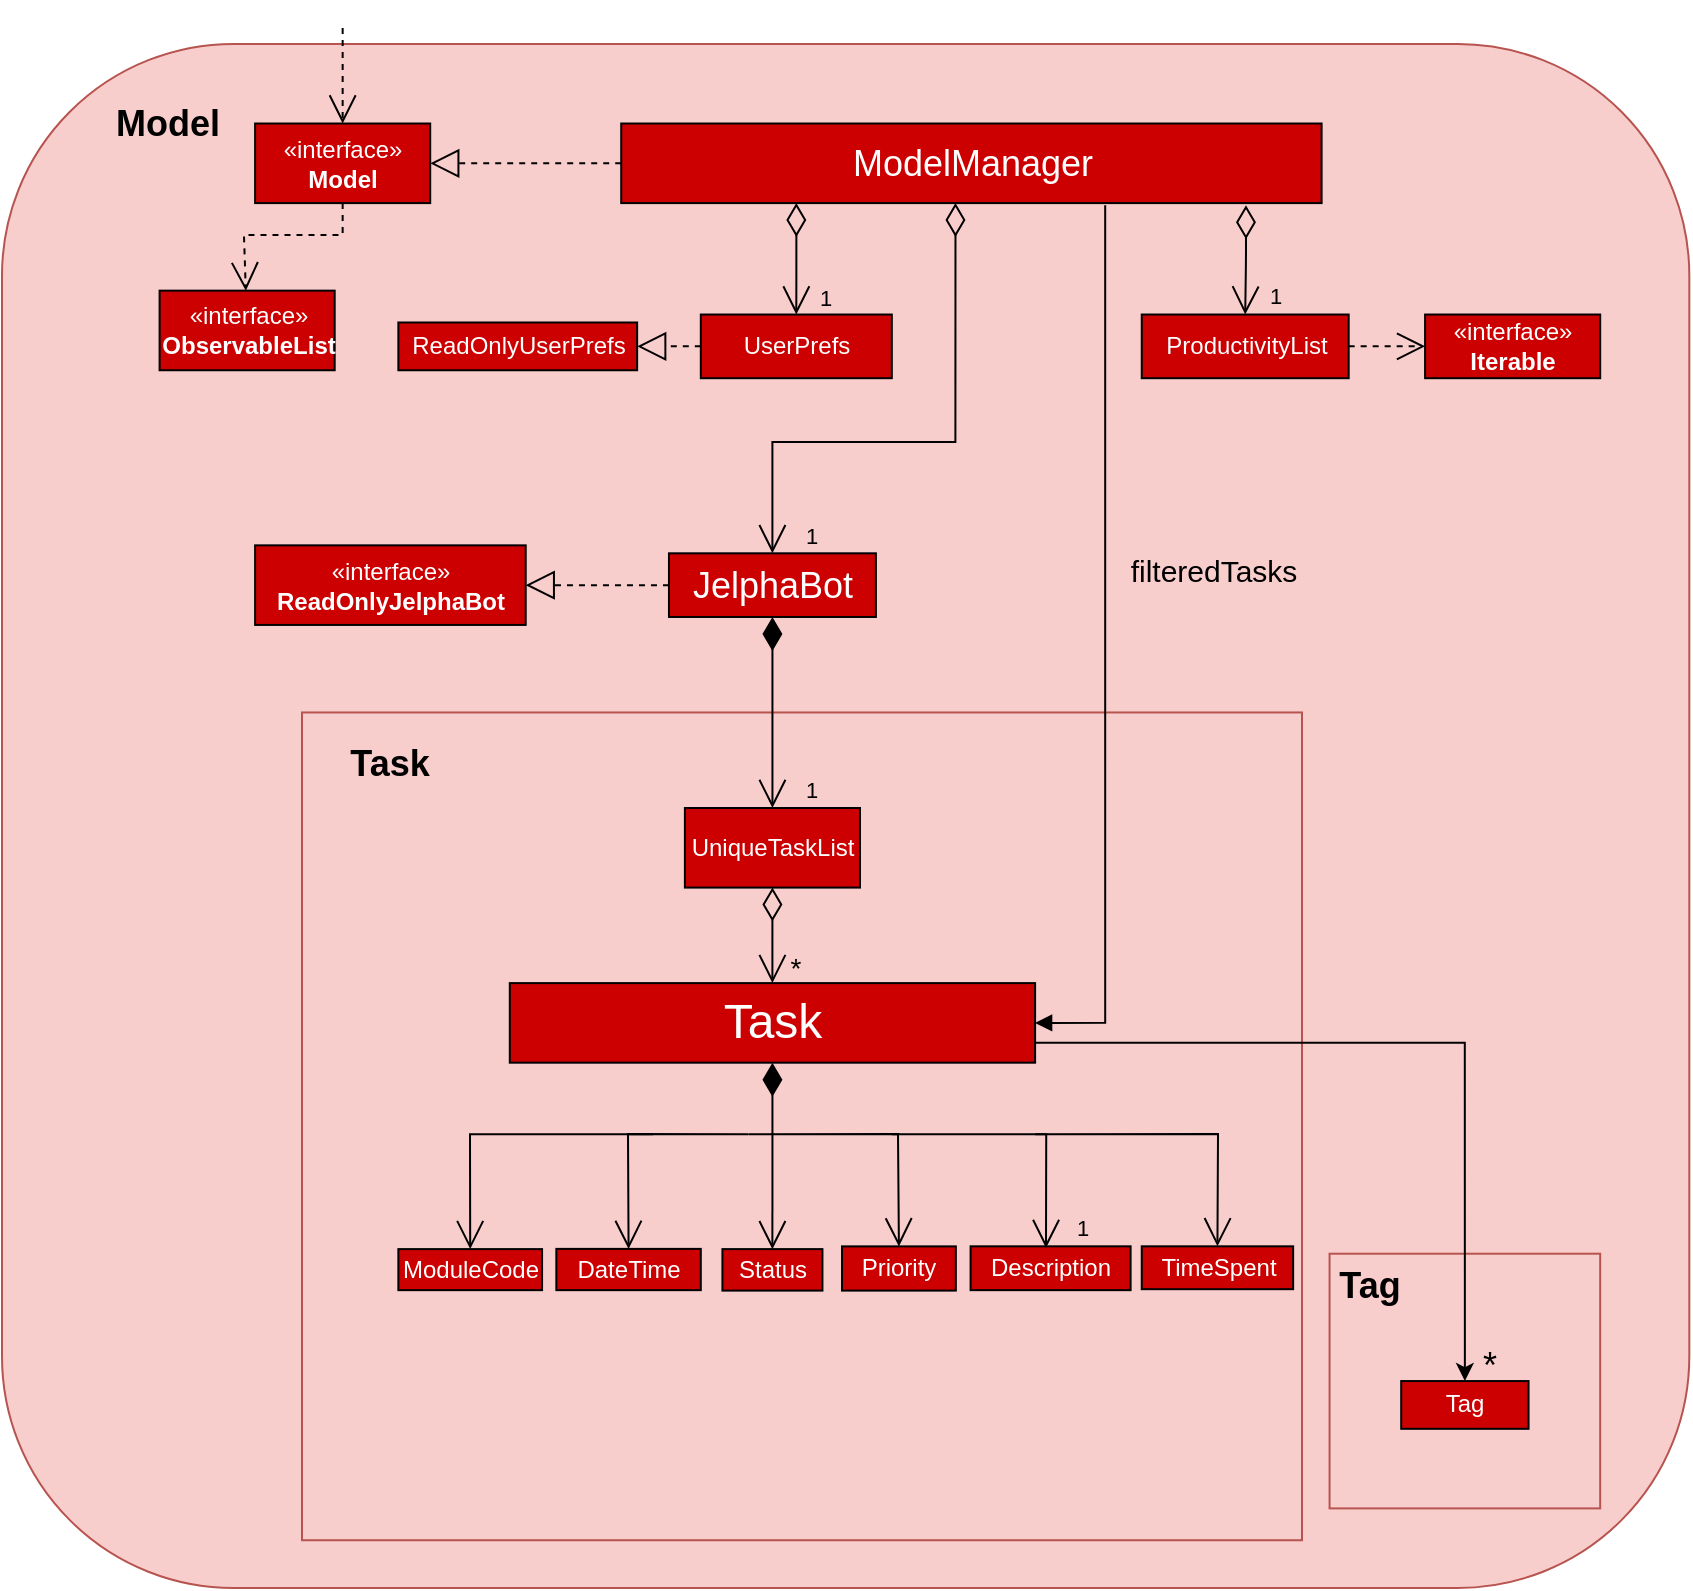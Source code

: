 <mxfile version="12.9.9" type="device"><diagram name="Page-1" id="929967ad-93f9-6ef4-fab6-5d389245f69c"><mxGraphModel dx="1437" dy="909" grid="1" gridSize="10" guides="1" tooltips="1" connect="1" arrows="1" fold="1" page="1" pageScale="1.5" pageWidth="1169" pageHeight="826" background="none" math="0" shadow="0"><root><mxCell id="0" style=";html=1;"/><mxCell id="1" style=";html=1;" parent="0"/><mxCell id="aXeWu07LrjrbVsREpI8M-2" value="" style="rounded=1;whiteSpace=wrap;html=1;fillColor=#f8cecc;strokeColor=#b85450;" parent="1" vertex="1"><mxGeometry x="770" y="97.959" width="843.66" height="772.041" as="geometry"/></mxCell><mxCell id="ubbYX55TN4YSJDiMVDK7-71" value="" style="rounded=0;whiteSpace=wrap;html=1;shadow=0;fillColor=#f8cecc;strokeColor=#b85450;" parent="1" vertex="1"><mxGeometry x="1433.785" y="702.857" width="135.304" height="127.347" as="geometry"/></mxCell><mxCell id="ubbYX55TN4YSJDiMVDK7-61" value="" style="rounded=0;whiteSpace=wrap;html=1;shadow=0;fillColor=#f8cecc;strokeColor=#b85450;" parent="1" vertex="1"><mxGeometry x="920" y="432.24" width="500" height="413.88" as="geometry"/></mxCell><mxCell id="ubbYX55TN4YSJDiMVDK7-2" value="&lt;b&gt;&lt;font style=&quot;font-size: 18px&quot;&gt;Model&lt;/font&gt;&lt;/b&gt;" style="text;html=1;strokeColor=none;fillColor=none;align=center;verticalAlign=middle;whiteSpace=wrap;rounded=0;" parent="1" vertex="1"><mxGeometry x="808.999" y="113.878" width="87.55" height="47.755" as="geometry"/></mxCell><mxCell id="ubbYX55TN4YSJDiMVDK7-6" value="&lt;font color=&quot;#ffffff&quot; style=&quot;font-size: 18px&quot;&gt;JelphaBot&lt;/font&gt;" style="html=1;fillColor=#CC0000;" parent="1" vertex="1"><mxGeometry x="1103.484" y="352.653" width="103.468" height="31.837" as="geometry"/></mxCell><mxCell id="ubbYX55TN4YSJDiMVDK7-8" value="&lt;font color=&quot;#ffffff&quot;&gt;&lt;font style=&quot;font-size: 18px&quot;&gt;ModelManager&lt;/font&gt;&lt;br&gt;&lt;/font&gt;" style="html=1;fillColor=#CC0000;" parent="1" vertex="1"><mxGeometry x="1079.607" y="137.755" width="350.198" height="39.796" as="geometry"/></mxCell><mxCell id="ubbYX55TN4YSJDiMVDK7-9" value="&lt;font color=&quot;#ffffff&quot;&gt;UserPrefs&lt;/font&gt;" style="html=1;fillColor=#CC0000;" parent="1" vertex="1"><mxGeometry x="1119.403" y="233.265" width="95.509" height="31.837" as="geometry"/></mxCell><mxCell id="ubbYX55TN4YSJDiMVDK7-10" value="&lt;font color=&quot;#ffffff&quot;&gt;ReadOnlyUserPrefs&lt;/font&gt;" style="html=1;fillColor=#CC0000;" parent="1" vertex="1"><mxGeometry x="968.181" y="237.245" width="119.386" height="23.878" as="geometry"/></mxCell><mxCell id="ubbYX55TN4YSJDiMVDK7-11" value="&lt;font color=&quot;#ffffff&quot;&gt;«interface»&lt;br&gt;&lt;/font&gt;&lt;b&gt;&lt;font color=&quot;#ffffff&quot;&gt;Model&lt;/font&gt;&lt;br&gt;&lt;/b&gt;" style="html=1;fillColor=#CC0000;rotation=0;" parent="1" vertex="1"><mxGeometry x="896.549" y="137.755" width="87.55" height="39.796" as="geometry"/></mxCell><mxCell id="ubbYX55TN4YSJDiMVDK7-12" value="&lt;font color=&quot;#ffffff&quot;&gt;UniqueTaskList&lt;/font&gt;" style="html=1;fillColor=#CC0000;" parent="1" vertex="1"><mxGeometry x="1111.444" y="480" width="87.55" height="39.796" as="geometry"/></mxCell><mxCell id="ubbYX55TN4YSJDiMVDK7-14" value="&lt;font color=&quot;#ffffff&quot;&gt;«interface»&lt;br&gt;&lt;b&gt;ObservableList&lt;/b&gt;&lt;/font&gt;" style="html=1;fillColor=#CC0000;" parent="1" vertex="1"><mxGeometry x="848.795" y="221.327" width="87.55" height="39.796" as="geometry"/></mxCell><mxCell id="ubbYX55TN4YSJDiMVDK7-23" value="" style="endArrow=block;dashed=1;endFill=0;endSize=12;html=1;exitX=0;exitY=0.5;exitDx=0;exitDy=0;entryX=1;entryY=0.5;entryDx=0;entryDy=0;fillColor=#FF3333;" parent="1" source="ubbYX55TN4YSJDiMVDK7-8" target="ubbYX55TN4YSJDiMVDK7-11" edge="1"><mxGeometry width="160" relative="1" as="geometry"><mxPoint x="992.058" y="217.347" as="sourcePoint"/><mxPoint x="1119.403" y="217.347" as="targetPoint"/></mxGeometry></mxCell><mxCell id="ubbYX55TN4YSJDiMVDK7-24" value="" style="endArrow=open;endSize=12;dashed=1;html=1;fillColor=#FF6666;" parent="1" edge="1"><mxGeometry width="160" relative="1" as="geometry"><mxPoint x="940.324" y="90" as="sourcePoint"/><mxPoint x="940.324" y="137.755" as="targetPoint"/></mxGeometry></mxCell><mxCell id="ubbYX55TN4YSJDiMVDK7-29" value="&lt;span style=&quot;&quot;&gt;1&lt;/span&gt;" style="endArrow=open;html=1;endSize=12;startArrow=diamondThin;startSize=14;startFill=0;edgeStyle=orthogonalEdgeStyle;align=left;verticalAlign=bottom;exitX=0.25;exitY=1;exitDx=0;exitDy=0;labelBackgroundColor=none;" parent="1" source="ubbYX55TN4YSJDiMVDK7-8" target="ubbYX55TN4YSJDiMVDK7-9" edge="1"><mxGeometry x="1" y="10" relative="1" as="geometry"><mxPoint x="1143.28" y="209.388" as="sourcePoint"/><mxPoint x="1270.625" y="209.388" as="targetPoint"/><Array as="points"/><mxPoint as="offset"/></mxGeometry></mxCell><mxCell id="ubbYX55TN4YSJDiMVDK7-30" value="&lt;span style=&quot;&quot;&gt;1&lt;/span&gt;" style="endArrow=open;html=1;endSize=12;startArrow=diamondThin;startSize=14;startFill=0;edgeStyle=orthogonalEdgeStyle;align=left;verticalAlign=bottom;fillColor=#FF6666;rounded=0;labelBackgroundColor=none;" parent="1" target="ubbYX55TN4YSJDiMVDK7-6" edge="1"><mxGeometry x="1" y="15" relative="1" as="geometry"><mxPoint x="1246.747" y="177.551" as="sourcePoint"/><mxPoint x="1278.584" y="304.898" as="targetPoint"/><Array as="points"><mxPoint x="1246.747" y="296.939"/><mxPoint x="1155.218" y="296.939"/></Array><mxPoint as="offset"/></mxGeometry></mxCell><mxCell id="ubbYX55TN4YSJDiMVDK7-32" value="" style="endArrow=block;dashed=1;endFill=0;endSize=12;html=1;" parent="1" target="ubbYX55TN4YSJDiMVDK7-10" edge="1"><mxGeometry width="160" relative="1" as="geometry"><mxPoint x="1119.403" y="249.184" as="sourcePoint"/><mxPoint x="1246.747" y="249.184" as="targetPoint"/></mxGeometry></mxCell><mxCell id="ubbYX55TN4YSJDiMVDK7-36" value="" style="endArrow=open;endSize=12;dashed=1;html=1;exitX=0.5;exitY=1;exitDx=0;exitDy=0;rounded=0;" parent="1" source="ubbYX55TN4YSJDiMVDK7-11" target="ubbYX55TN4YSJDiMVDK7-14" edge="1"><mxGeometry width="160" relative="1" as="geometry"><mxPoint x="904.508" y="193.469" as="sourcePoint"/><mxPoint x="1031.853" y="193.469" as="targetPoint"/><Array as="points"><mxPoint x="940.324" y="193.469"/><mxPoint x="890.978" y="193.469"/></Array></mxGeometry></mxCell><mxCell id="ubbYX55TN4YSJDiMVDK7-39" value="&lt;font color=&quot;#ffffff&quot;&gt;«interface»&lt;br&gt;&lt;b&gt;ReadOnlyJelphaBot&lt;/b&gt;&lt;/font&gt;" style="html=1;fillColor=#CC0000;" parent="1" vertex="1"><mxGeometry x="896.549" y="348.673" width="135.304" height="39.796" as="geometry"/></mxCell><mxCell id="ubbYX55TN4YSJDiMVDK7-40" value="" style="endArrow=block;dashed=1;endFill=0;endSize=12;html=1;entryX=1;entryY=0.5;entryDx=0;entryDy=0;" parent="1" target="ubbYX55TN4YSJDiMVDK7-39" edge="1"><mxGeometry width="160" relative="1" as="geometry"><mxPoint x="1103.484" y="368.571" as="sourcePoint"/><mxPoint x="1222.87" y="368.571" as="targetPoint"/></mxGeometry></mxCell><mxCell id="ubbYX55TN4YSJDiMVDK7-42" value="&lt;font color=&quot;#ffffff&quot;&gt;ProductivityList&lt;/font&gt;" style="html=1;fillColor=#CC0000;" parent="1" vertex="1"><mxGeometry x="1339.868" y="233.265" width="103.468" height="31.837" as="geometry"/></mxCell><mxCell id="ubbYX55TN4YSJDiMVDK7-43" value="&lt;span style=&quot;&quot;&gt;1&lt;/span&gt;" style="endArrow=open;html=1;endSize=12;startArrow=diamondThin;startSize=14;startFill=0;edgeStyle=orthogonalEdgeStyle;align=left;verticalAlign=bottom;entryX=0.5;entryY=0;entryDx=0;entryDy=0;exitX=0.892;exitY=1.027;exitDx=0;exitDy=0;exitPerimeter=0;labelBackgroundColor=none;" parent="1" source="ubbYX55TN4YSJDiMVDK7-8" target="ubbYX55TN4YSJDiMVDK7-42" edge="1"><mxGeometry x="1" y="10" relative="1" as="geometry"><mxPoint x="1378.868" y="177.551" as="sourcePoint"/><mxPoint x="1565.11" y="201.429" as="targetPoint"/><mxPoint as="offset"/></mxGeometry></mxCell><mxCell id="ubbYX55TN4YSJDiMVDK7-45" value="&lt;font color=&quot;#ffffff&quot;&gt;«interface»&lt;br&gt;&lt;b&gt;Iterable&lt;/b&gt;&lt;/font&gt;" style="html=1;fillColor=#CC0000;" parent="1" vertex="1"><mxGeometry x="1481.542" y="233.265" width="87.55" height="31.837" as="geometry"/></mxCell><mxCell id="ubbYX55TN4YSJDiMVDK7-46" value="" style="endArrow=open;endSize=12;dashed=1;html=1;entryX=0;entryY=0.5;entryDx=0;entryDy=0;exitX=1;exitY=0.5;exitDx=0;exitDy=0;" parent="1" source="ubbYX55TN4YSJDiMVDK7-42" target="ubbYX55TN4YSJDiMVDK7-45" edge="1"><mxGeometry width="160" relative="1" as="geometry"><mxPoint x="1382.051" y="320.816" as="sourcePoint"/><mxPoint x="1509.396" y="320.816" as="targetPoint"/></mxGeometry></mxCell><mxCell id="ubbYX55TN4YSJDiMVDK7-47" value="&lt;span style=&quot;&quot;&gt;1&lt;/span&gt;" style="endArrow=open;html=1;endSize=12;startArrow=diamondThin;startSize=14;startFill=1;edgeStyle=orthogonalEdgeStyle;align=left;verticalAlign=bottom;entryX=0.5;entryY=0;entryDx=0;entryDy=0;exitX=0.5;exitY=1;exitDx=0;exitDy=0;labelBackgroundColor=none;" parent="1" source="ubbYX55TN4YSJDiMVDK7-6" target="ubbYX55TN4YSJDiMVDK7-12" edge="1"><mxGeometry x="1" y="15" relative="1" as="geometry"><mxPoint x="1143.28" y="424.286" as="sourcePoint"/><mxPoint x="1270.625" y="424.286" as="targetPoint"/><mxPoint as="offset"/></mxGeometry></mxCell><mxCell id="ubbYX55TN4YSJDiMVDK7-53" value="" style="endArrow=open;html=1;endSize=12;startArrow=diamondThin;startSize=14;startFill=0;edgeStyle=orthogonalEdgeStyle;align=left;verticalAlign=bottom;exitX=0.5;exitY=1;exitDx=0;exitDy=0;" parent="1" source="ubbYX55TN4YSJDiMVDK7-12" target="ubbYX55TN4YSJDiMVDK7-54" edge="1"><mxGeometry x="-1" y="3" relative="1" as="geometry"><mxPoint x="1103.484" y="567.551" as="sourcePoint"/><mxPoint x="1230.829" y="567.551" as="targetPoint"/></mxGeometry></mxCell><mxCell id="ubbYX55TN4YSJDiMVDK7-54" value="&lt;font style=&quot;font-size: 24px&quot; color=&quot;#ffffff&quot;&gt;Task&lt;/font&gt;" style="html=1;fillColor=#CC0000;" parent="1" vertex="1"><mxGeometry x="1023.894" y="567.551" width="262.649" height="39.796" as="geometry"/></mxCell><mxCell id="ubbYX55TN4YSJDiMVDK7-55" value="&lt;font style=&quot;font-size: 14px&quot;&gt;*&lt;/font&gt;" style="text;html=1;strokeColor=none;fillColor=none;align=center;verticalAlign=middle;whiteSpace=wrap;rounded=0;" parent="1" vertex="1"><mxGeometry x="1151.239" y="551.633" width="31.836" height="15.918" as="geometry"/></mxCell><mxCell id="ubbYX55TN4YSJDiMVDK7-57" value="" style="endArrow=block;endFill=1;html=1;edgeStyle=orthogonalEdgeStyle;align=left;verticalAlign=top;exitX=0.691;exitY=1.027;exitDx=0;exitDy=0;exitPerimeter=0;entryX=1;entryY=0.5;entryDx=0;entryDy=0;rounded=0;" parent="1" source="ubbYX55TN4YSJDiMVDK7-8" target="ubbYX55TN4YSJDiMVDK7-54" edge="1"><mxGeometry x="-0.181" y="9" relative="1" as="geometry"><mxPoint x="1294.502" y="416.327" as="sourcePoint"/><mxPoint x="1421.847" y="416.327" as="targetPoint"/><mxPoint as="offset"/></mxGeometry></mxCell><mxCell id="ubbYX55TN4YSJDiMVDK7-62" value="&lt;b&gt;&lt;font style=&quot;font-size: 18px&quot;&gt;Task&lt;/font&gt;&lt;/b&gt;" style="text;html=1;strokeColor=none;fillColor=none;align=center;verticalAlign=middle;whiteSpace=wrap;rounded=0;shadow=0;" parent="1" vertex="1"><mxGeometry x="948.286" y="450.004" width="31.836" height="15.918" as="geometry"/></mxCell><mxCell id="ubbYX55TN4YSJDiMVDK7-65" value="&lt;font color=&quot;#ffffff&quot;&gt;ModuleCode&lt;/font&gt;" style="html=1;shadow=0;fillColor=#CC0000;" parent="1" vertex="1"><mxGeometry x="968.18" y="700.55" width="71.85" height="20.53" as="geometry"/></mxCell><mxCell id="ubbYX55TN4YSJDiMVDK7-66" value="&lt;font color=&quot;#ffffff&quot;&gt;Description&lt;/font&gt;" style="html=1;shadow=0;fillColor=#CC0000;" parent="1" vertex="1"><mxGeometry x="1254.3" y="699.16" width="80" height="21.92" as="geometry"/></mxCell><mxCell id="ubbYX55TN4YSJDiMVDK7-67" value="&lt;font color=&quot;#ffffff&quot;&gt;DateTime&lt;/font&gt;" style="html=1;shadow=0;fillColor=#CC0000;" parent="1" vertex="1"><mxGeometry x="1047.17" y="700.44" width="72.23" height="20.64" as="geometry"/></mxCell><mxCell id="ubbYX55TN4YSJDiMVDK7-68" value="&lt;font color=&quot;#ffffff&quot;&gt;Status&lt;/font&gt;" style="html=1;shadow=0;fillColor=#CC0000;" parent="1" vertex="1"><mxGeometry x="1130.21" y="700.55" width="50.01" height="20.75" as="geometry"/></mxCell><mxCell id="ubbYX55TN4YSJDiMVDK7-69" value="&lt;font color=&quot;#ffffff&quot;&gt;Priority&lt;/font&gt;" style="html=1;shadow=0;fillColor=#CC0000;" parent="1" vertex="1"><mxGeometry x="1190" y="699.19" width="56.92" height="22.11" as="geometry"/></mxCell><mxCell id="ubbYX55TN4YSJDiMVDK7-70" value="&lt;font color=&quot;#ffffff&quot;&gt;TimeSpent&lt;/font&gt;" style="html=1;shadow=0;fillColor=#CC0000;" parent="1" vertex="1"><mxGeometry x="1339.87" y="699.16" width="75.7" height="21.43" as="geometry"/></mxCell><mxCell id="ubbYX55TN4YSJDiMVDK7-72" value="&lt;font style=&quot;font-size: 18px&quot;&gt;&lt;b&gt;Tag&lt;/b&gt;&lt;/font&gt;" style="text;html=1;strokeColor=none;fillColor=none;align=center;verticalAlign=middle;whiteSpace=wrap;rounded=0;shadow=0;" parent="1" vertex="1"><mxGeometry x="1437.765" y="710.816" width="31.836" height="15.918" as="geometry"/></mxCell><mxCell id="ubbYX55TN4YSJDiMVDK7-73" value="&lt;font color=&quot;#ffffff&quot;&gt;Tag&lt;/font&gt;" style="html=1;shadow=0;fillColor=#CC0000;" parent="1" vertex="1"><mxGeometry x="1469.601" y="766.531" width="63.672" height="23.878" as="geometry"/></mxCell><mxCell id="ubbYX55TN4YSJDiMVDK7-75" value="&lt;font style=&quot;font-size: 18px&quot;&gt;*&lt;/font&gt;" style="text;html=1;strokeColor=none;fillColor=none;align=center;verticalAlign=middle;whiteSpace=wrap;rounded=0;shadow=0;" parent="1" vertex="1"><mxGeometry x="1498.254" y="750.612" width="31.836" height="15.918" as="geometry"/></mxCell><mxCell id="ubbYX55TN4YSJDiMVDK7-74" style="edgeStyle=orthogonalEdgeStyle;rounded=0;orthogonalLoop=1;jettySize=auto;html=1;exitX=1;exitY=0.75;exitDx=0;exitDy=0;entryX=0.5;entryY=0;entryDx=0;entryDy=0;" parent="1" source="ubbYX55TN4YSJDiMVDK7-54" target="ubbYX55TN4YSJDiMVDK7-73" edge="1"><mxGeometry relative="1" as="geometry"/></mxCell><mxCell id="ubbYX55TN4YSJDiMVDK7-80" value="" style="endArrow=open;html=1;endSize=12;startArrow=diamondThin;startSize=14;startFill=1;edgeStyle=orthogonalEdgeStyle;align=left;verticalAlign=bottom;exitX=0.5;exitY=1;exitDx=0;exitDy=0;entryX=0.5;entryY=0;entryDx=0;entryDy=0;" parent="1" source="ubbYX55TN4YSJDiMVDK7-54" target="ubbYX55TN4YSJDiMVDK7-68" edge="1"><mxGeometry x="-1" y="3" relative="1" as="geometry"><mxPoint x="1103.707" y="607.745" as="sourcePoint"/><mxPoint x="1243.564" y="631.224" as="targetPoint"/><Array as="points"><mxPoint x="1155" y="701"/></Array></mxGeometry></mxCell><mxCell id="aXeWu07LrjrbVsREpI8M-3" value="&lt;font style=&quot;font-size: 15px&quot;&gt;filteredTasks&lt;/font&gt;" style="text;html=1;strokeColor=none;fillColor=none;align=center;verticalAlign=middle;whiteSpace=wrap;rounded=0;" parent="1" vertex="1"><mxGeometry x="1359.995" y="352.652" width="31.836" height="15.918" as="geometry"/></mxCell><mxCell id="aXeWu07LrjrbVsREpI8M-6" value="" style="endArrow=open;endFill=1;endSize=12;html=1;entryX=0.5;entryY=0;entryDx=0;entryDy=0;rounded=0;" parent="1" target="ubbYX55TN4YSJDiMVDK7-67" edge="1"><mxGeometry width="160" relative="1" as="geometry"><mxPoint x="1143.28" y="643.163" as="sourcePoint"/><mxPoint x="1135.321" y="778.469" as="targetPoint"/><Array as="points"><mxPoint x="1083" y="643"/></Array></mxGeometry></mxCell><mxCell id="aXeWu07LrjrbVsREpI8M-7" value="" style="endArrow=open;endFill=1;endSize=12;html=1;entryX=0.5;entryY=0;entryDx=0;entryDy=0;rounded=0;" parent="1" target="ubbYX55TN4YSJDiMVDK7-65" edge="1"><mxGeometry width="160" relative="1" as="geometry"><mxPoint x="1095.525" y="643.163" as="sourcePoint"/><mxPoint x="1047.771" y="659.082" as="targetPoint"/><Array as="points"><mxPoint x="1003.996" y="643.163"/></Array></mxGeometry></mxCell><mxCell id="aXeWu07LrjrbVsREpI8M-8" value="" style="endArrow=open;endFill=1;endSize=12;html=1;entryX=0.5;entryY=0;entryDx=0;entryDy=0;rounded=0;" parent="1" target="ubbYX55TN4YSJDiMVDK7-69" edge="1"><mxGeometry width="160" relative="1" as="geometry"><mxPoint x="1143.28" y="643.163" as="sourcePoint"/><mxPoint x="1326.338" y="651.122" as="targetPoint"/><Array as="points"><mxPoint x="1218" y="643"/></Array></mxGeometry></mxCell><mxCell id="aXeWu07LrjrbVsREpI8M-9" value="1" style="endArrow=open;endFill=1;endSize=12;html=1;rounded=0;labelBackgroundColor=none;" parent="1" edge="1"><mxGeometry x="0.85" y="18" width="160" relative="1" as="geometry"><mxPoint x="1214.911" y="643.163" as="sourcePoint"/><mxPoint x="1292" y="700" as="targetPoint"/><Array as="points"><mxPoint x="1292.114" y="643.163"/></Array><mxPoint as="offset"/></mxGeometry></mxCell><mxCell id="aXeWu07LrjrbVsREpI8M-10" value="" style="endArrow=open;endFill=1;endSize=12;html=1;rounded=0;entryX=0.5;entryY=0;entryDx=0;entryDy=0;" parent="1" edge="1" target="ubbYX55TN4YSJDiMVDK7-70"><mxGeometry width="160" relative="1" as="geometry"><mxPoint x="1286.543" y="643.163" as="sourcePoint"/><mxPoint x="1364" y="700" as="targetPoint"/><Array as="points"><mxPoint x="1378" y="643"/></Array></mxGeometry></mxCell></root></mxGraphModel></diagram></mxfile>
